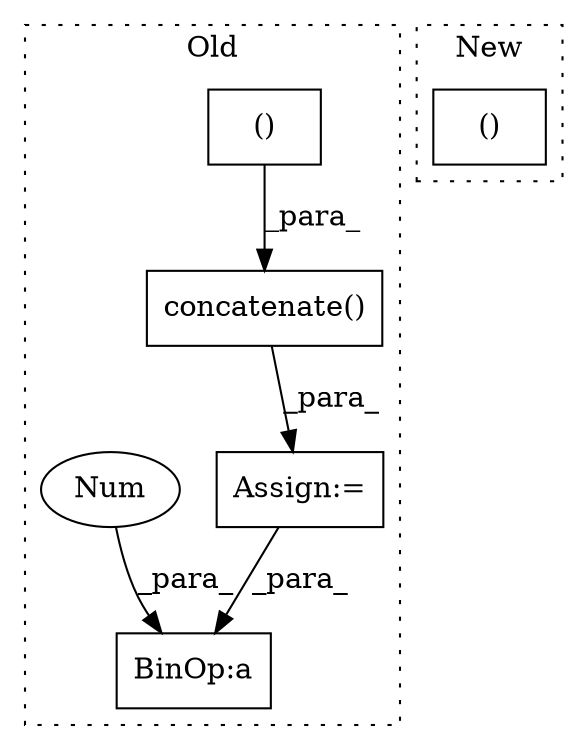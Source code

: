 digraph G {
subgraph cluster0 {
1 [label="concatenate()" a="75" s="2849,2910" l="15,9" shape="box"];
3 [label="Assign:=" a="68" s="2846" l="3" shape="box"];
4 [label="()" a="54" s="2880" l="29" shape="box"];
5 [label="BinOp:a" a="82" s="2997" l="1" shape="box"];
6 [label="Num" a="76" s="2998" l="5" shape="ellipse"];
label = "Old";
style="dotted";
}
subgraph cluster1 {
2 [label="()" a="54" s="3087" l="24" shape="box"];
label = "New";
style="dotted";
}
1 -> 3 [label="_para_"];
3 -> 5 [label="_para_"];
4 -> 1 [label="_para_"];
6 -> 5 [label="_para_"];
}
